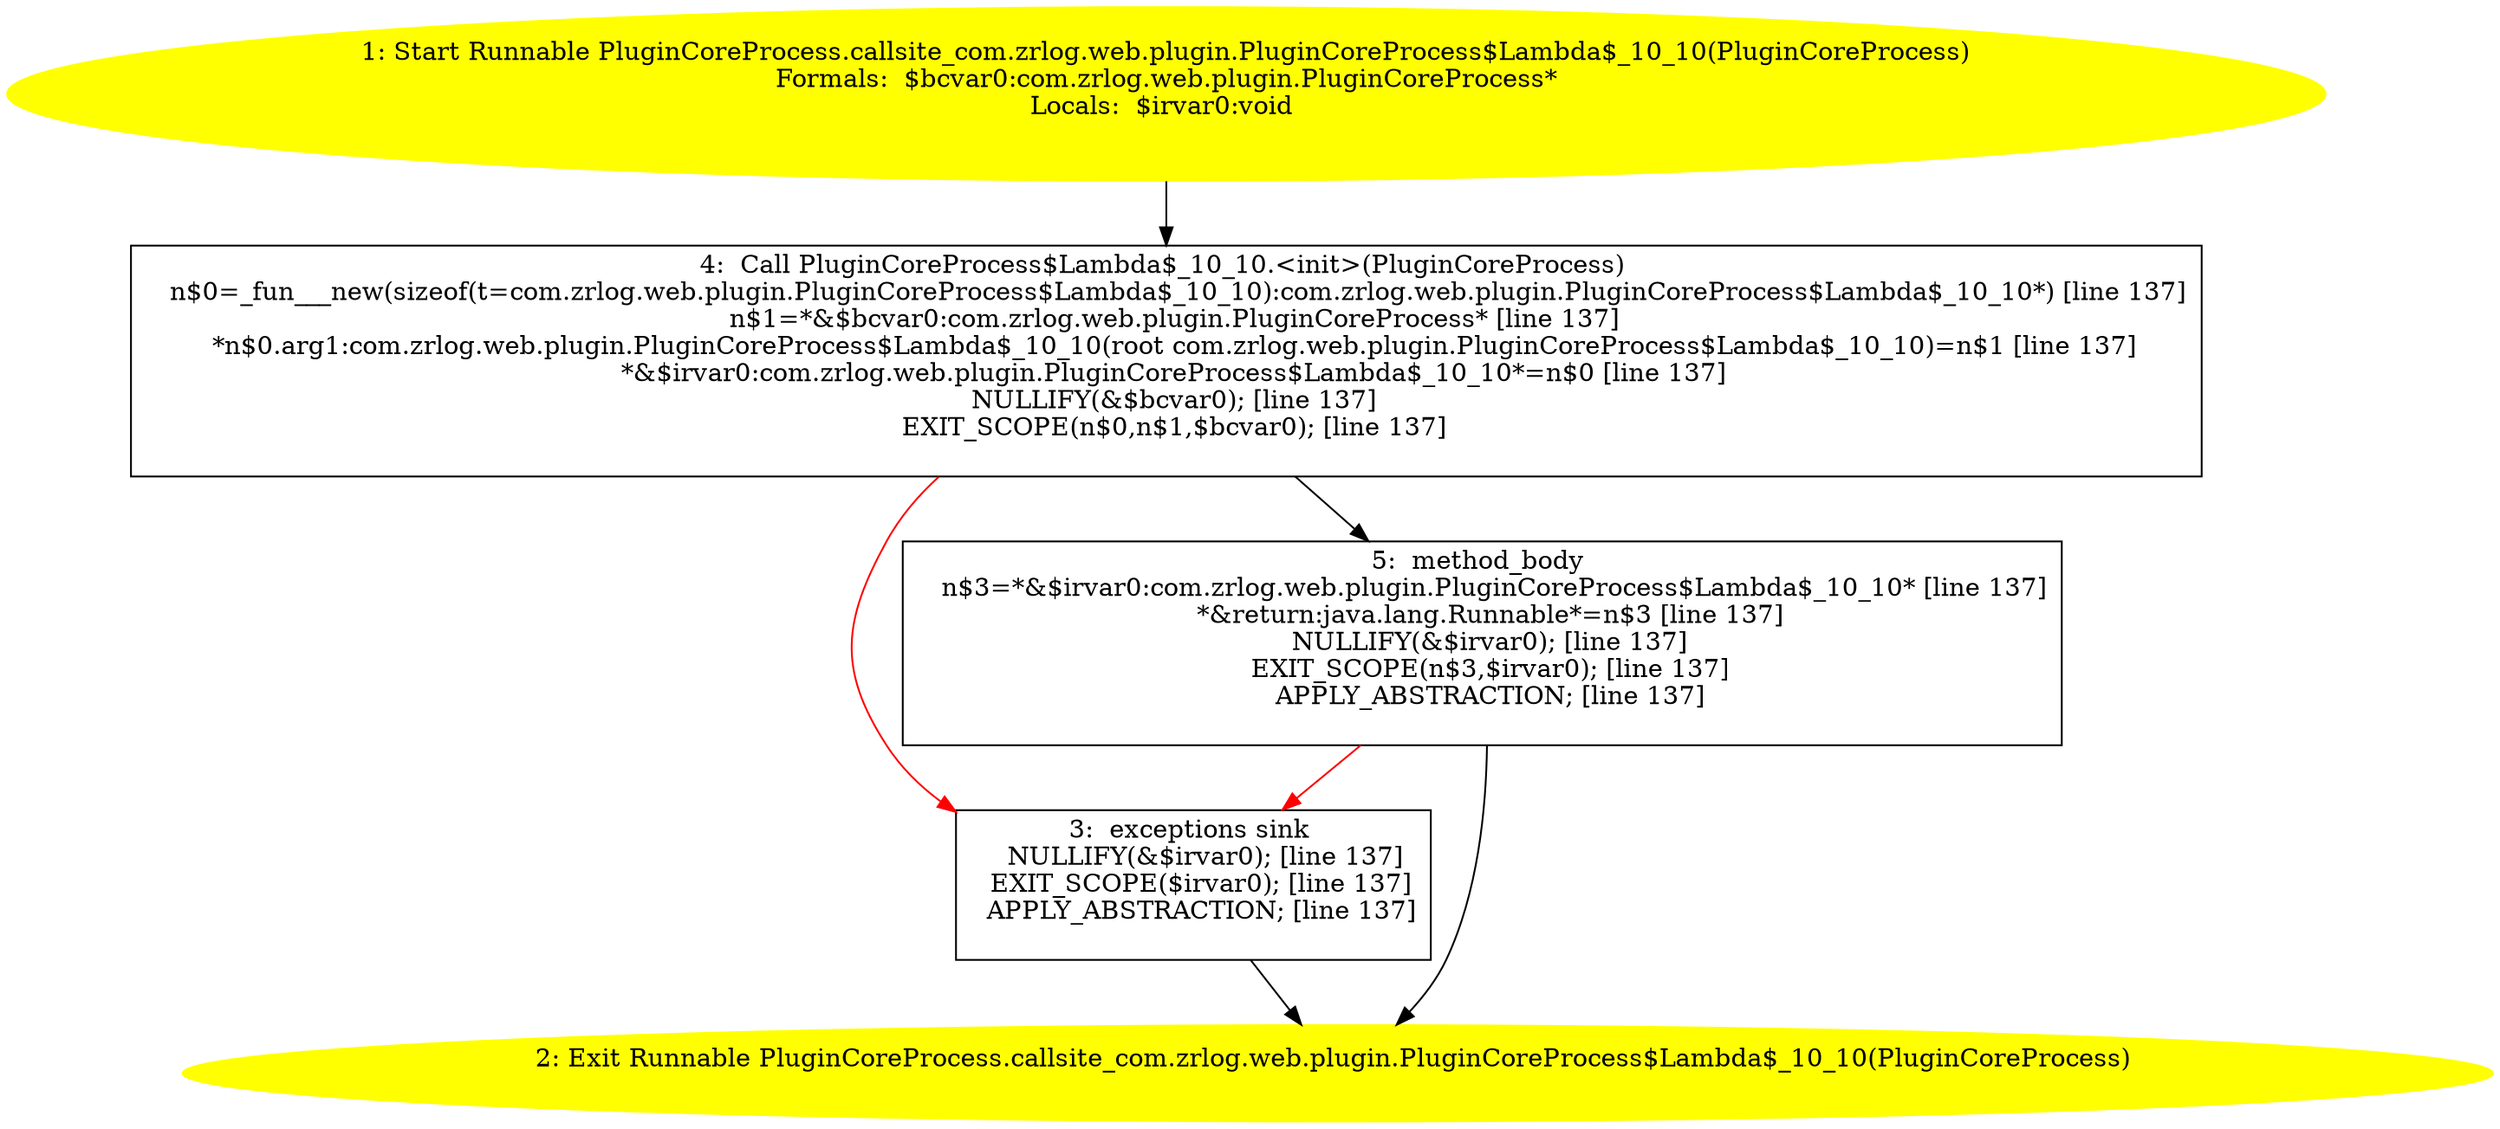 /* @generated */
digraph cfg {
"com.zrlog.web.plugin.PluginCoreProcess.callsite_com.zrlog.web.plugin.PluginCoreProcess$Lambda$_10_10.848e5b99311bc97419cbb37fb9d01282_1" [label="1: Start Runnable PluginCoreProcess.callsite_com.zrlog.web.plugin.PluginCoreProcess$Lambda$_10_10(PluginCoreProcess)\nFormals:  $bcvar0:com.zrlog.web.plugin.PluginCoreProcess*\nLocals:  $irvar0:void \n  " color=yellow style=filled]
	

	 "com.zrlog.web.plugin.PluginCoreProcess.callsite_com.zrlog.web.plugin.PluginCoreProcess$Lambda$_10_10.848e5b99311bc97419cbb37fb9d01282_1" -> "com.zrlog.web.plugin.PluginCoreProcess.callsite_com.zrlog.web.plugin.PluginCoreProcess$Lambda$_10_10.848e5b99311bc97419cbb37fb9d01282_4" ;
"com.zrlog.web.plugin.PluginCoreProcess.callsite_com.zrlog.web.plugin.PluginCoreProcess$Lambda$_10_10.848e5b99311bc97419cbb37fb9d01282_2" [label="2: Exit Runnable PluginCoreProcess.callsite_com.zrlog.web.plugin.PluginCoreProcess$Lambda$_10_10(PluginCoreProcess) \n  " color=yellow style=filled]
	

"com.zrlog.web.plugin.PluginCoreProcess.callsite_com.zrlog.web.plugin.PluginCoreProcess$Lambda$_10_10.848e5b99311bc97419cbb37fb9d01282_3" [label="3:  exceptions sink \n   NULLIFY(&$irvar0); [line 137]\n  EXIT_SCOPE($irvar0); [line 137]\n  APPLY_ABSTRACTION; [line 137]\n " shape="box"]
	

	 "com.zrlog.web.plugin.PluginCoreProcess.callsite_com.zrlog.web.plugin.PluginCoreProcess$Lambda$_10_10.848e5b99311bc97419cbb37fb9d01282_3" -> "com.zrlog.web.plugin.PluginCoreProcess.callsite_com.zrlog.web.plugin.PluginCoreProcess$Lambda$_10_10.848e5b99311bc97419cbb37fb9d01282_2" ;
"com.zrlog.web.plugin.PluginCoreProcess.callsite_com.zrlog.web.plugin.PluginCoreProcess$Lambda$_10_10.848e5b99311bc97419cbb37fb9d01282_4" [label="4:  Call PluginCoreProcess$Lambda$_10_10.<init>(PluginCoreProcess) \n   n$0=_fun___new(sizeof(t=com.zrlog.web.plugin.PluginCoreProcess$Lambda$_10_10):com.zrlog.web.plugin.PluginCoreProcess$Lambda$_10_10*) [line 137]\n  n$1=*&$bcvar0:com.zrlog.web.plugin.PluginCoreProcess* [line 137]\n  *n$0.arg1:com.zrlog.web.plugin.PluginCoreProcess$Lambda$_10_10(root com.zrlog.web.plugin.PluginCoreProcess$Lambda$_10_10)=n$1 [line 137]\n  *&$irvar0:com.zrlog.web.plugin.PluginCoreProcess$Lambda$_10_10*=n$0 [line 137]\n  NULLIFY(&$bcvar0); [line 137]\n  EXIT_SCOPE(n$0,n$1,$bcvar0); [line 137]\n " shape="box"]
	

	 "com.zrlog.web.plugin.PluginCoreProcess.callsite_com.zrlog.web.plugin.PluginCoreProcess$Lambda$_10_10.848e5b99311bc97419cbb37fb9d01282_4" -> "com.zrlog.web.plugin.PluginCoreProcess.callsite_com.zrlog.web.plugin.PluginCoreProcess$Lambda$_10_10.848e5b99311bc97419cbb37fb9d01282_5" ;
	 "com.zrlog.web.plugin.PluginCoreProcess.callsite_com.zrlog.web.plugin.PluginCoreProcess$Lambda$_10_10.848e5b99311bc97419cbb37fb9d01282_4" -> "com.zrlog.web.plugin.PluginCoreProcess.callsite_com.zrlog.web.plugin.PluginCoreProcess$Lambda$_10_10.848e5b99311bc97419cbb37fb9d01282_3" [color="red" ];
"com.zrlog.web.plugin.PluginCoreProcess.callsite_com.zrlog.web.plugin.PluginCoreProcess$Lambda$_10_10.848e5b99311bc97419cbb37fb9d01282_5" [label="5:  method_body \n   n$3=*&$irvar0:com.zrlog.web.plugin.PluginCoreProcess$Lambda$_10_10* [line 137]\n  *&return:java.lang.Runnable*=n$3 [line 137]\n  NULLIFY(&$irvar0); [line 137]\n  EXIT_SCOPE(n$3,$irvar0); [line 137]\n  APPLY_ABSTRACTION; [line 137]\n " shape="box"]
	

	 "com.zrlog.web.plugin.PluginCoreProcess.callsite_com.zrlog.web.plugin.PluginCoreProcess$Lambda$_10_10.848e5b99311bc97419cbb37fb9d01282_5" -> "com.zrlog.web.plugin.PluginCoreProcess.callsite_com.zrlog.web.plugin.PluginCoreProcess$Lambda$_10_10.848e5b99311bc97419cbb37fb9d01282_2" ;
	 "com.zrlog.web.plugin.PluginCoreProcess.callsite_com.zrlog.web.plugin.PluginCoreProcess$Lambda$_10_10.848e5b99311bc97419cbb37fb9d01282_5" -> "com.zrlog.web.plugin.PluginCoreProcess.callsite_com.zrlog.web.plugin.PluginCoreProcess$Lambda$_10_10.848e5b99311bc97419cbb37fb9d01282_3" [color="red" ];
}
